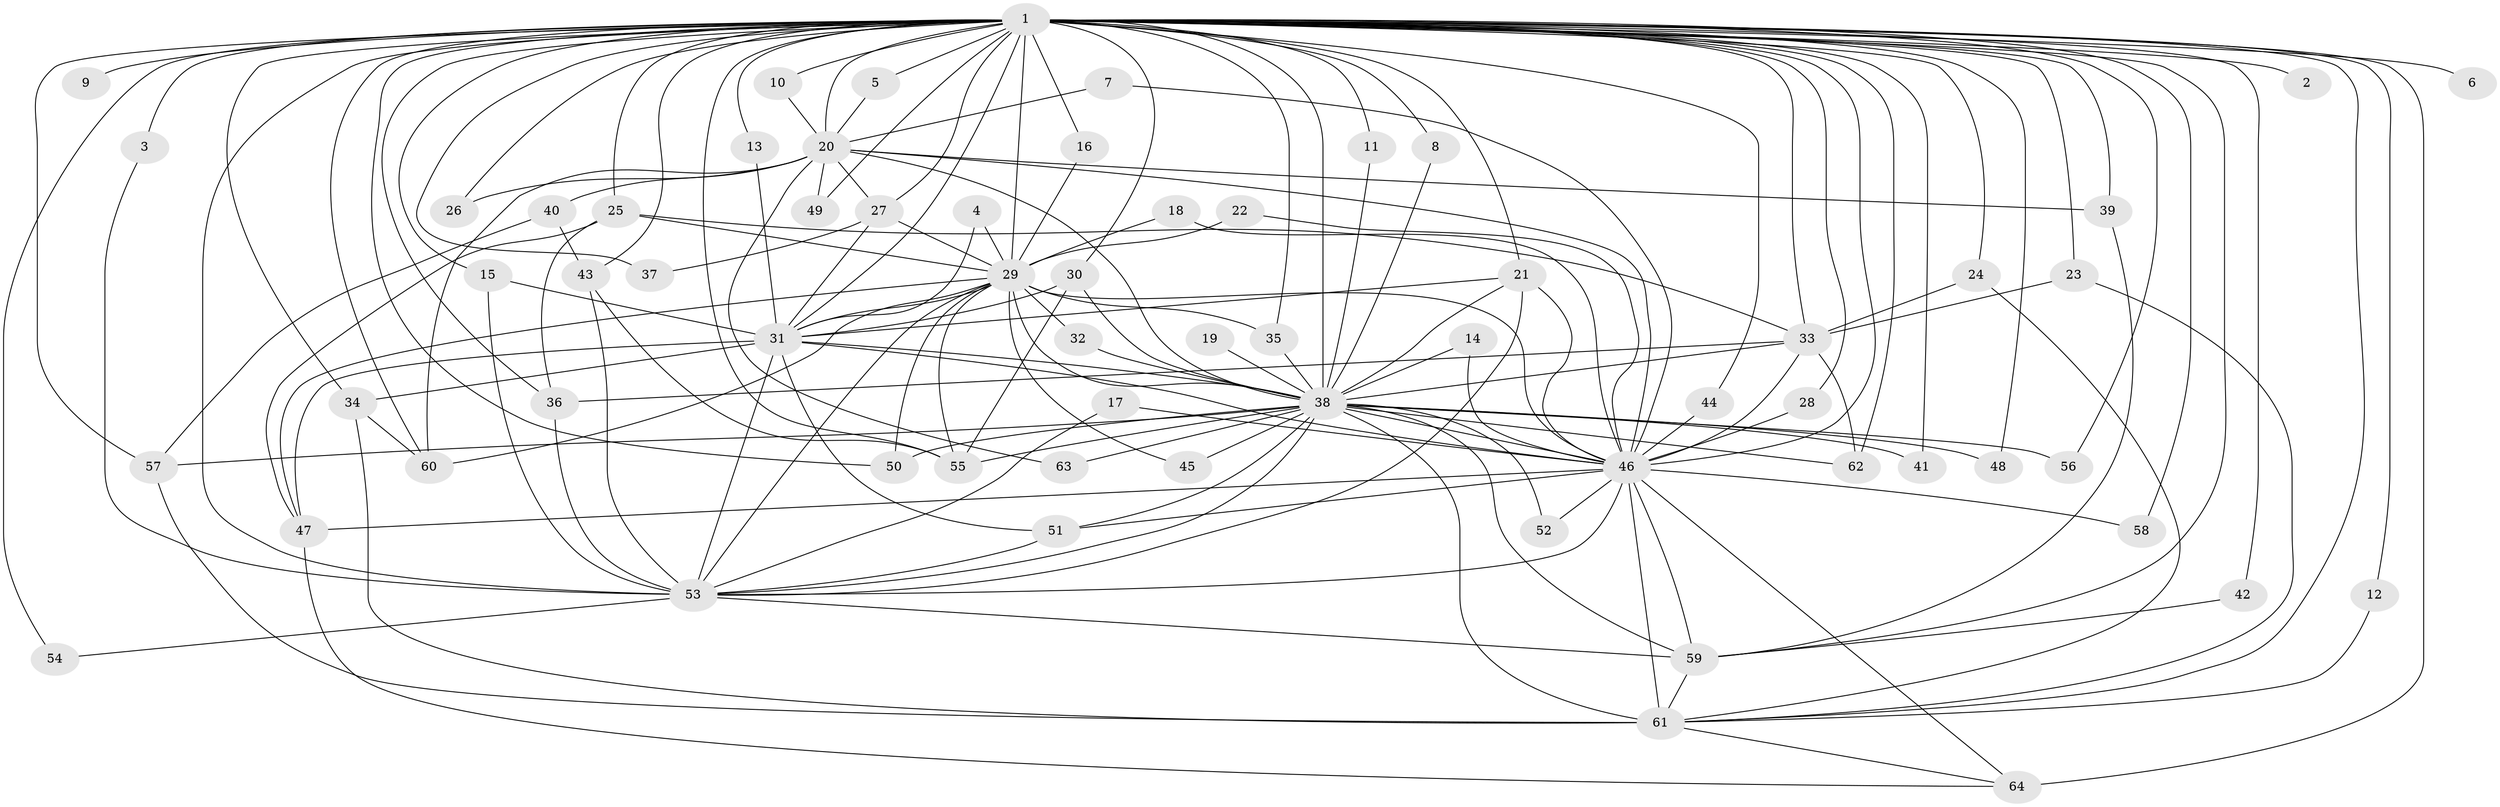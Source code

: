 // original degree distribution, {20: 0.0078125, 23: 0.0078125, 26: 0.015625, 18: 0.0078125, 29: 0.0078125, 19: 0.0078125, 22: 0.0078125, 21: 0.0078125, 28: 0.0078125, 2: 0.578125, 7: 0.015625, 4: 0.0703125, 12: 0.015625, 3: 0.1953125, 8: 0.0078125, 5: 0.0390625}
// Generated by graph-tools (version 1.1) at 2025/49/03/09/25 03:49:44]
// undirected, 64 vertices, 163 edges
graph export_dot {
graph [start="1"]
  node [color=gray90,style=filled];
  1;
  2;
  3;
  4;
  5;
  6;
  7;
  8;
  9;
  10;
  11;
  12;
  13;
  14;
  15;
  16;
  17;
  18;
  19;
  20;
  21;
  22;
  23;
  24;
  25;
  26;
  27;
  28;
  29;
  30;
  31;
  32;
  33;
  34;
  35;
  36;
  37;
  38;
  39;
  40;
  41;
  42;
  43;
  44;
  45;
  46;
  47;
  48;
  49;
  50;
  51;
  52;
  53;
  54;
  55;
  56;
  57;
  58;
  59;
  60;
  61;
  62;
  63;
  64;
  1 -- 2 [weight=1.0];
  1 -- 3 [weight=1.0];
  1 -- 5 [weight=1.0];
  1 -- 6 [weight=1.0];
  1 -- 8 [weight=1.0];
  1 -- 9 [weight=2.0];
  1 -- 10 [weight=1.0];
  1 -- 11 [weight=1.0];
  1 -- 12 [weight=1.0];
  1 -- 13 [weight=1.0];
  1 -- 15 [weight=1.0];
  1 -- 16 [weight=1.0];
  1 -- 20 [weight=2.0];
  1 -- 21 [weight=1.0];
  1 -- 23 [weight=1.0];
  1 -- 24 [weight=1.0];
  1 -- 25 [weight=1.0];
  1 -- 26 [weight=1.0];
  1 -- 27 [weight=2.0];
  1 -- 28 [weight=1.0];
  1 -- 29 [weight=6.0];
  1 -- 30 [weight=1.0];
  1 -- 31 [weight=5.0];
  1 -- 33 [weight=1.0];
  1 -- 34 [weight=2.0];
  1 -- 35 [weight=1.0];
  1 -- 36 [weight=1.0];
  1 -- 37 [weight=1.0];
  1 -- 38 [weight=8.0];
  1 -- 39 [weight=1.0];
  1 -- 41 [weight=1.0];
  1 -- 42 [weight=1.0];
  1 -- 43 [weight=2.0];
  1 -- 44 [weight=1.0];
  1 -- 46 [weight=5.0];
  1 -- 48 [weight=1.0];
  1 -- 49 [weight=1.0];
  1 -- 50 [weight=2.0];
  1 -- 53 [weight=4.0];
  1 -- 54 [weight=1.0];
  1 -- 55 [weight=1.0];
  1 -- 56 [weight=1.0];
  1 -- 57 [weight=2.0];
  1 -- 58 [weight=1.0];
  1 -- 59 [weight=2.0];
  1 -- 60 [weight=1.0];
  1 -- 61 [weight=1.0];
  1 -- 62 [weight=1.0];
  1 -- 64 [weight=1.0];
  3 -- 53 [weight=1.0];
  4 -- 29 [weight=1.0];
  4 -- 31 [weight=1.0];
  5 -- 20 [weight=1.0];
  7 -- 20 [weight=1.0];
  7 -- 46 [weight=1.0];
  8 -- 38 [weight=1.0];
  10 -- 20 [weight=1.0];
  11 -- 38 [weight=1.0];
  12 -- 61 [weight=1.0];
  13 -- 31 [weight=1.0];
  14 -- 38 [weight=1.0];
  14 -- 46 [weight=1.0];
  15 -- 31 [weight=1.0];
  15 -- 53 [weight=1.0];
  16 -- 29 [weight=1.0];
  17 -- 46 [weight=1.0];
  17 -- 53 [weight=1.0];
  18 -- 29 [weight=1.0];
  18 -- 46 [weight=1.0];
  19 -- 38 [weight=1.0];
  20 -- 26 [weight=1.0];
  20 -- 27 [weight=1.0];
  20 -- 38 [weight=1.0];
  20 -- 39 [weight=1.0];
  20 -- 40 [weight=1.0];
  20 -- 46 [weight=1.0];
  20 -- 49 [weight=1.0];
  20 -- 60 [weight=1.0];
  20 -- 63 [weight=1.0];
  21 -- 31 [weight=1.0];
  21 -- 38 [weight=1.0];
  21 -- 46 [weight=1.0];
  21 -- 53 [weight=1.0];
  22 -- 29 [weight=1.0];
  22 -- 46 [weight=1.0];
  23 -- 33 [weight=1.0];
  23 -- 61 [weight=1.0];
  24 -- 33 [weight=1.0];
  24 -- 61 [weight=1.0];
  25 -- 29 [weight=1.0];
  25 -- 33 [weight=1.0];
  25 -- 36 [weight=1.0];
  25 -- 47 [weight=1.0];
  27 -- 29 [weight=1.0];
  27 -- 31 [weight=1.0];
  27 -- 37 [weight=1.0];
  28 -- 46 [weight=1.0];
  29 -- 31 [weight=1.0];
  29 -- 32 [weight=1.0];
  29 -- 35 [weight=1.0];
  29 -- 38 [weight=2.0];
  29 -- 45 [weight=1.0];
  29 -- 46 [weight=1.0];
  29 -- 47 [weight=1.0];
  29 -- 50 [weight=1.0];
  29 -- 53 [weight=1.0];
  29 -- 55 [weight=2.0];
  29 -- 60 [weight=1.0];
  30 -- 31 [weight=1.0];
  30 -- 38 [weight=1.0];
  30 -- 55 [weight=2.0];
  31 -- 34 [weight=1.0];
  31 -- 38 [weight=2.0];
  31 -- 46 [weight=1.0];
  31 -- 47 [weight=2.0];
  31 -- 51 [weight=2.0];
  31 -- 53 [weight=1.0];
  32 -- 38 [weight=1.0];
  33 -- 36 [weight=1.0];
  33 -- 38 [weight=2.0];
  33 -- 46 [weight=1.0];
  33 -- 62 [weight=1.0];
  34 -- 60 [weight=1.0];
  34 -- 61 [weight=1.0];
  35 -- 38 [weight=1.0];
  36 -- 53 [weight=1.0];
  38 -- 41 [weight=1.0];
  38 -- 45 [weight=1.0];
  38 -- 46 [weight=2.0];
  38 -- 48 [weight=1.0];
  38 -- 50 [weight=1.0];
  38 -- 51 [weight=1.0];
  38 -- 52 [weight=1.0];
  38 -- 53 [weight=2.0];
  38 -- 55 [weight=1.0];
  38 -- 56 [weight=1.0];
  38 -- 57 [weight=1.0];
  38 -- 59 [weight=1.0];
  38 -- 61 [weight=2.0];
  38 -- 62 [weight=1.0];
  38 -- 63 [weight=1.0];
  39 -- 59 [weight=1.0];
  40 -- 43 [weight=1.0];
  40 -- 57 [weight=1.0];
  42 -- 59 [weight=1.0];
  43 -- 53 [weight=1.0];
  43 -- 55 [weight=1.0];
  44 -- 46 [weight=1.0];
  46 -- 47 [weight=1.0];
  46 -- 51 [weight=1.0];
  46 -- 52 [weight=1.0];
  46 -- 53 [weight=1.0];
  46 -- 58 [weight=1.0];
  46 -- 59 [weight=2.0];
  46 -- 61 [weight=1.0];
  46 -- 64 [weight=1.0];
  47 -- 64 [weight=1.0];
  51 -- 53 [weight=1.0];
  53 -- 54 [weight=1.0];
  53 -- 59 [weight=1.0];
  57 -- 61 [weight=2.0];
  59 -- 61 [weight=1.0];
  61 -- 64 [weight=1.0];
}
